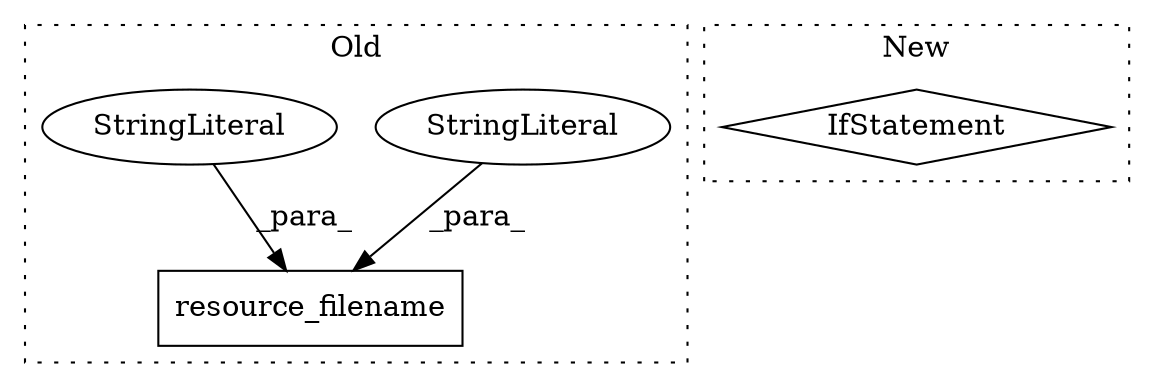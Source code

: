 digraph G {
subgraph cluster0 {
1 [label="resource_filename" a="32" s="160,199" l="18,1" shape="box"];
3 [label="StringLiteral" a="45" s="178" l="7" shape="ellipse"];
4 [label="StringLiteral" a="45" s="186" l="13" shape="ellipse"];
label = "Old";
style="dotted";
}
subgraph cluster1 {
2 [label="IfStatement" a="25" s="805,831" l="4,2" shape="diamond"];
label = "New";
style="dotted";
}
3 -> 1 [label="_para_"];
4 -> 1 [label="_para_"];
}